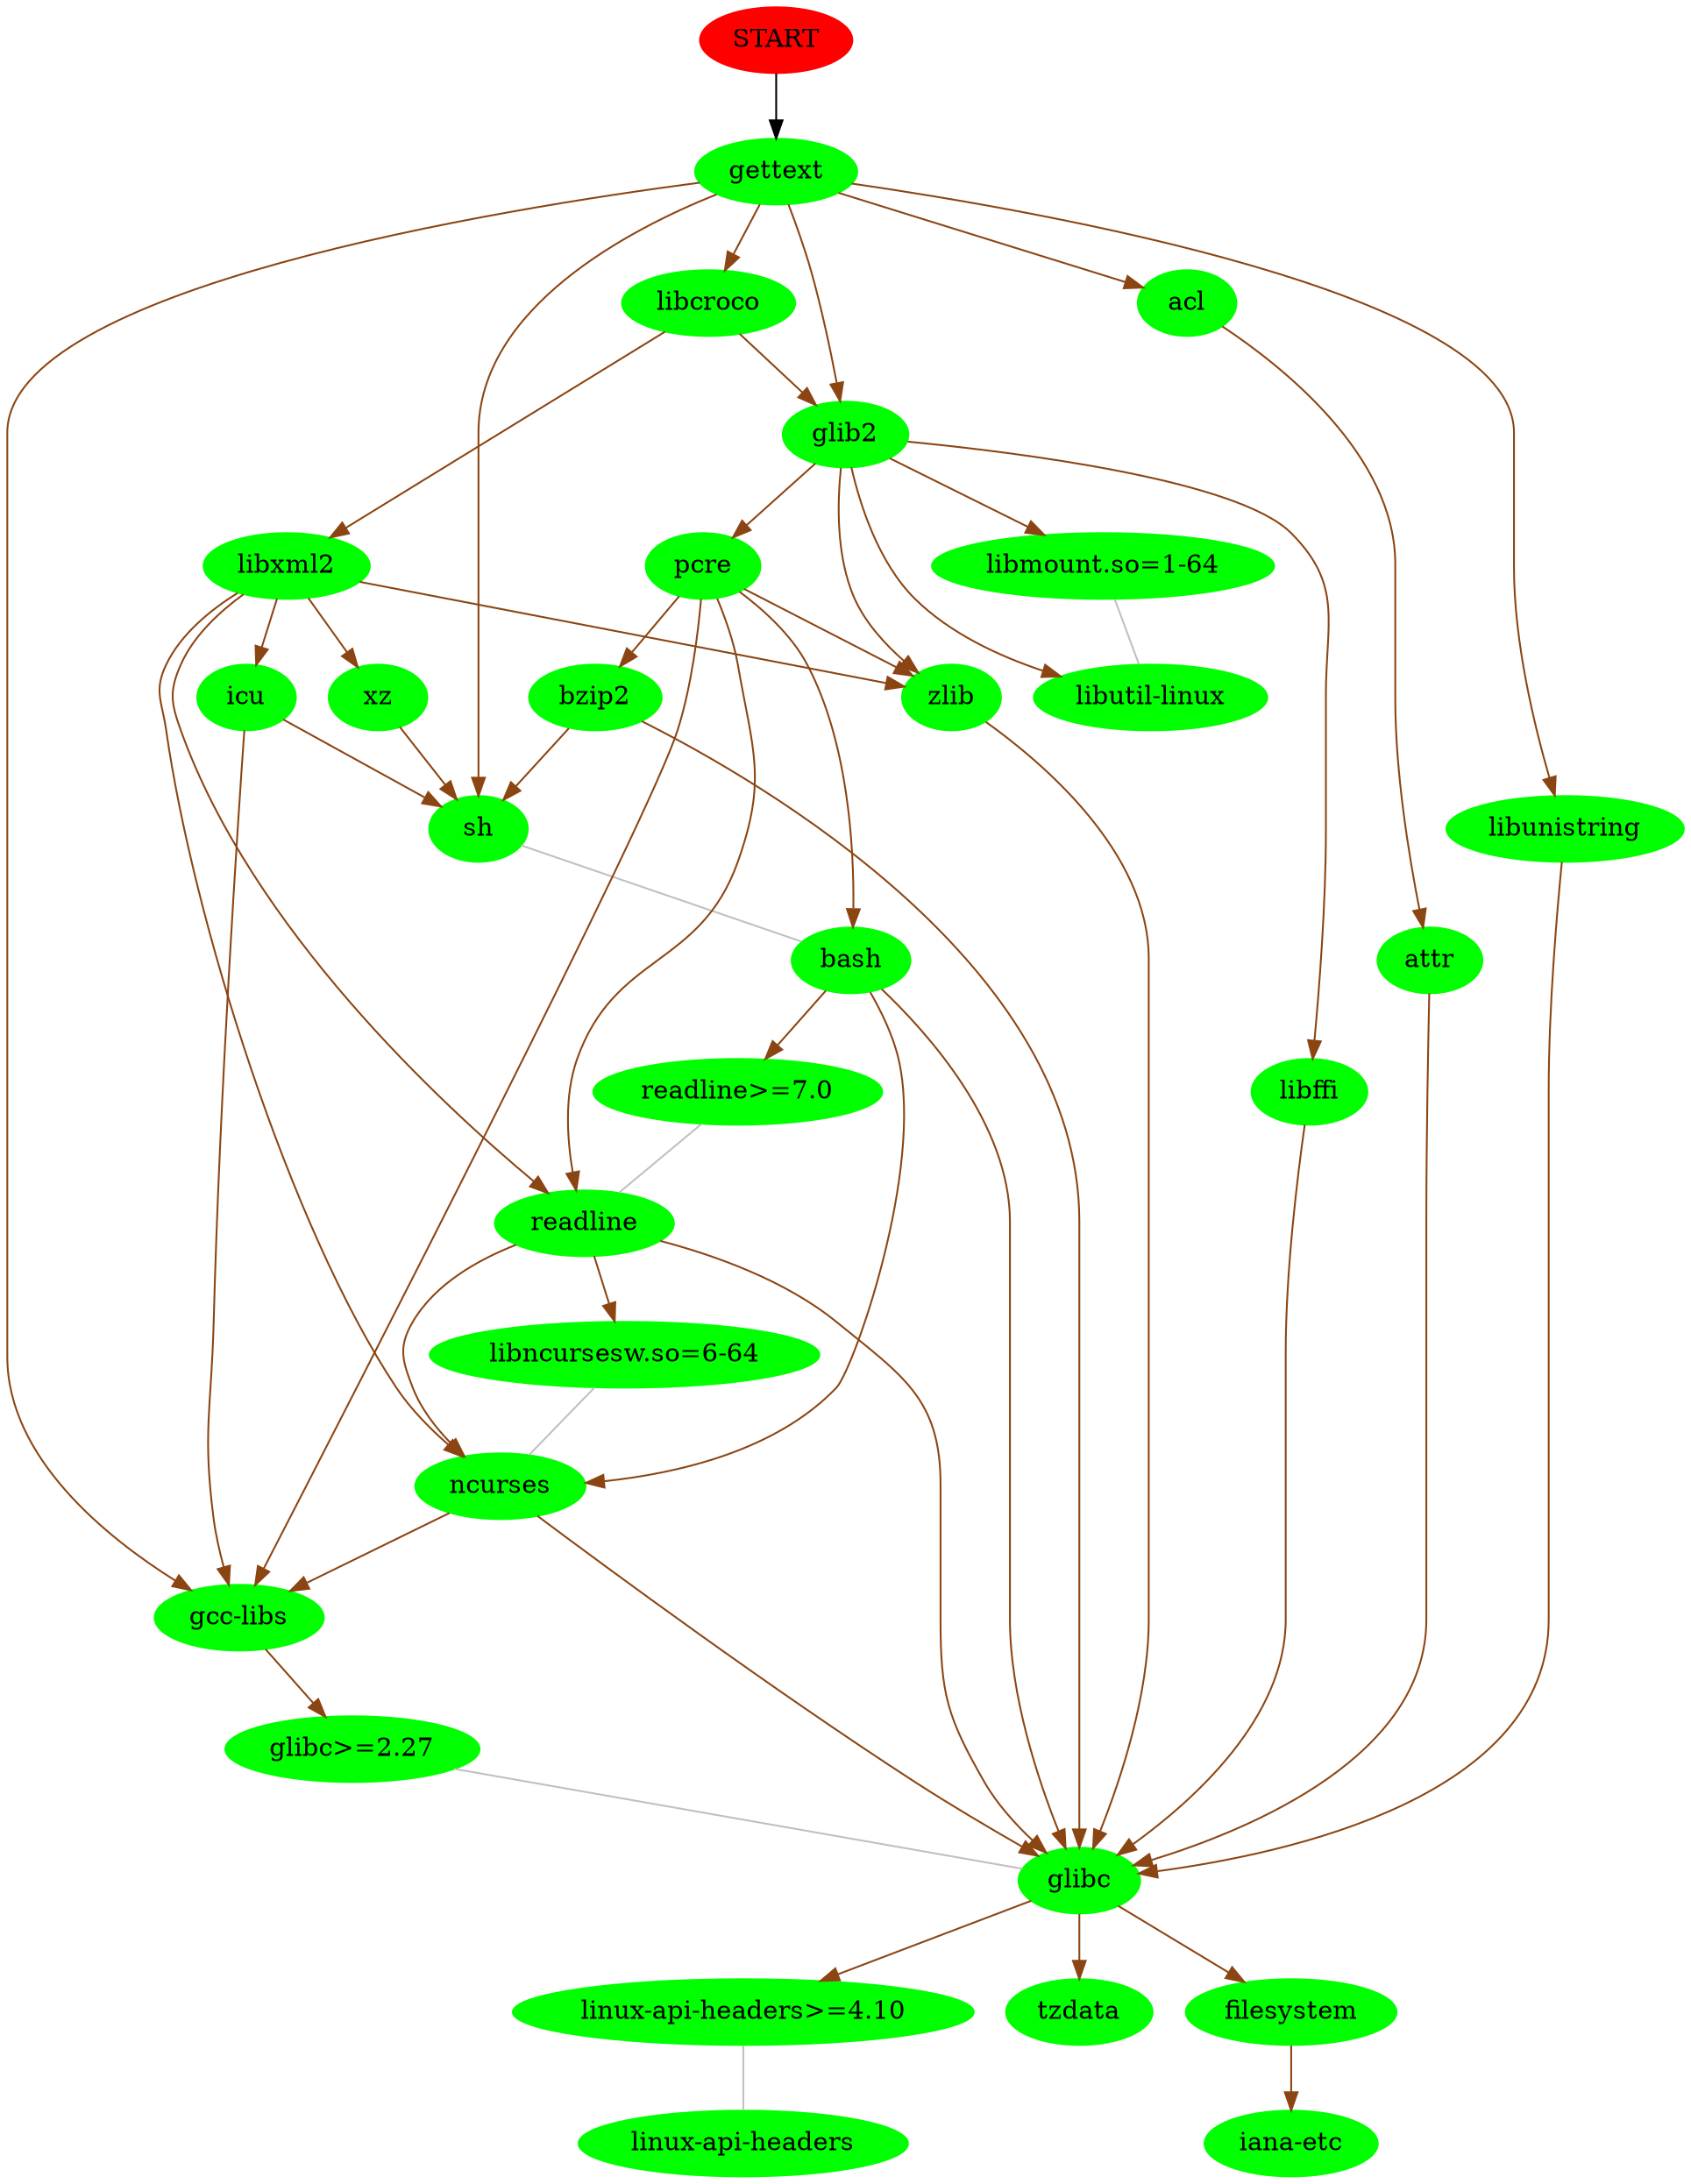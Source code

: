 digraph G { START [color=red, style=filled];
node [style=filled, color=green];
 "START" -> "gettext";
"gettext" -> "gcc-libs" [color=chocolate4];
"gcc-libs" -> "glibc>=2.27" [color=chocolate4];
"glibc>=2.27" -> "glibc" [arrowhead=none, color=grey];
"glibc" -> "linux-api-headers>=4.10" [color=chocolate4];
"linux-api-headers>=4.10" -> "linux-api-headers" [arrowhead=none, color=grey];
"glibc" -> "tzdata" [color=chocolate4];
"glibc" -> "filesystem" [color=chocolate4];
"filesystem" -> "iana-etc" [color=chocolate4];
"gettext" -> "acl" [color=chocolate4];
"acl" -> "attr" [color=chocolate4];
"attr" -> "glibc" [color=chocolate4];
"gettext" -> "sh" [color=chocolate4];
"sh" -> "bash" [arrowhead=none, color=grey];
"bash" -> "readline>=7.0" [color=chocolate4];
"readline>=7.0" -> "readline" [arrowhead=none, color=grey];
"readline" -> "glibc" [color=chocolate4];
"readline" -> "ncurses" [color=chocolate4];
"ncurses" -> "glibc" [color=chocolate4];
"ncurses" -> "gcc-libs" [color=chocolate4];
"readline" -> "libncursesw.so=6-64" [color=chocolate4];
"libncursesw.so=6-64" -> "ncurses" [arrowhead=none, color=grey];
"bash" -> "glibc" [color=chocolate4];
"bash" -> "ncurses" [color=chocolate4];
"gettext" -> "glib2" [color=chocolate4];
"glib2" -> "pcre" [color=chocolate4];
"pcre" -> "gcc-libs" [color=chocolate4];
"pcre" -> "readline" [color=chocolate4];
"pcre" -> "zlib" [color=chocolate4];
"zlib" -> "glibc" [color=chocolate4];
"pcre" -> "bzip2" [color=chocolate4];
"bzip2" -> "glibc" [color=chocolate4];
"bzip2" -> "sh" [color=chocolate4];
"pcre" -> "bash" [color=chocolate4];
"glib2" -> "libffi" [color=chocolate4];
"libffi" -> "glibc" [color=chocolate4];
"glib2" -> "libutil-linux" [color=chocolate4];
"glib2" -> "zlib" [color=chocolate4];
"glib2" -> "libmount.so=1-64" [color=chocolate4];
"libmount.so=1-64" -> "libutil-linux" [arrowhead=none, color=grey];
"gettext" -> "libunistring" [color=chocolate4];
"libunistring" -> "glibc" [color=chocolate4];
"gettext" -> "libcroco" [color=chocolate4];
"libcroco" -> "glib2" [color=chocolate4];
"libcroco" -> "libxml2" [color=chocolate4];
"libxml2" -> "zlib" [color=chocolate4];
"libxml2" -> "readline" [color=chocolate4];
"libxml2" -> "ncurses" [color=chocolate4];
"libxml2" -> "xz" [color=chocolate4];
"xz" -> "sh" [color=chocolate4];
"libxml2" -> "icu" [color=chocolate4];
"icu" -> "gcc-libs" [color=chocolate4];
"icu" -> "sh" [color=chocolate4];
}
